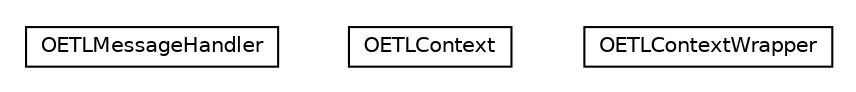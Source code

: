 #!/usr/local/bin/dot
#
# Class diagram 
# Generated by UMLGraph version R5_6-24-gf6e263 (http://www.umlgraph.org/)
#

digraph G {
	edge [fontname="Helvetica",fontsize=10,labelfontname="Helvetica",labelfontsize=10];
	node [fontname="Helvetica",fontsize=10,shape=plaintext];
	nodesep=0.25;
	ranksep=0.5;
	// com.orientechnologies.orient.etl.context.OETLMessageHandler
	c808639 [label=<<table title="com.orientechnologies.orient.etl.context.OETLMessageHandler" border="0" cellborder="1" cellspacing="0" cellpadding="2" port="p" href="./OETLMessageHandler.html">
		<tr><td><table border="0" cellspacing="0" cellpadding="1">
<tr><td align="center" balign="center"> OETLMessageHandler </td></tr>
		</table></td></tr>
		</table>>, URL="./OETLMessageHandler.html", fontname="Helvetica", fontcolor="black", fontsize=10.0];
	// com.orientechnologies.orient.etl.context.OETLContext
	c808640 [label=<<table title="com.orientechnologies.orient.etl.context.OETLContext" border="0" cellborder="1" cellspacing="0" cellpadding="2" port="p" href="./OETLContext.html">
		<tr><td><table border="0" cellspacing="0" cellpadding="1">
<tr><td align="center" balign="center"> OETLContext </td></tr>
		</table></td></tr>
		</table>>, URL="./OETLContext.html", fontname="Helvetica", fontcolor="black", fontsize=10.0];
	// com.orientechnologies.orient.etl.context.OETLContextWrapper
	c808641 [label=<<table title="com.orientechnologies.orient.etl.context.OETLContextWrapper" border="0" cellborder="1" cellspacing="0" cellpadding="2" port="p" href="./OETLContextWrapper.html">
		<tr><td><table border="0" cellspacing="0" cellpadding="1">
<tr><td align="center" balign="center"> OETLContextWrapper </td></tr>
		</table></td></tr>
		</table>>, URL="./OETLContextWrapper.html", fontname="Helvetica", fontcolor="black", fontsize=10.0];
}

